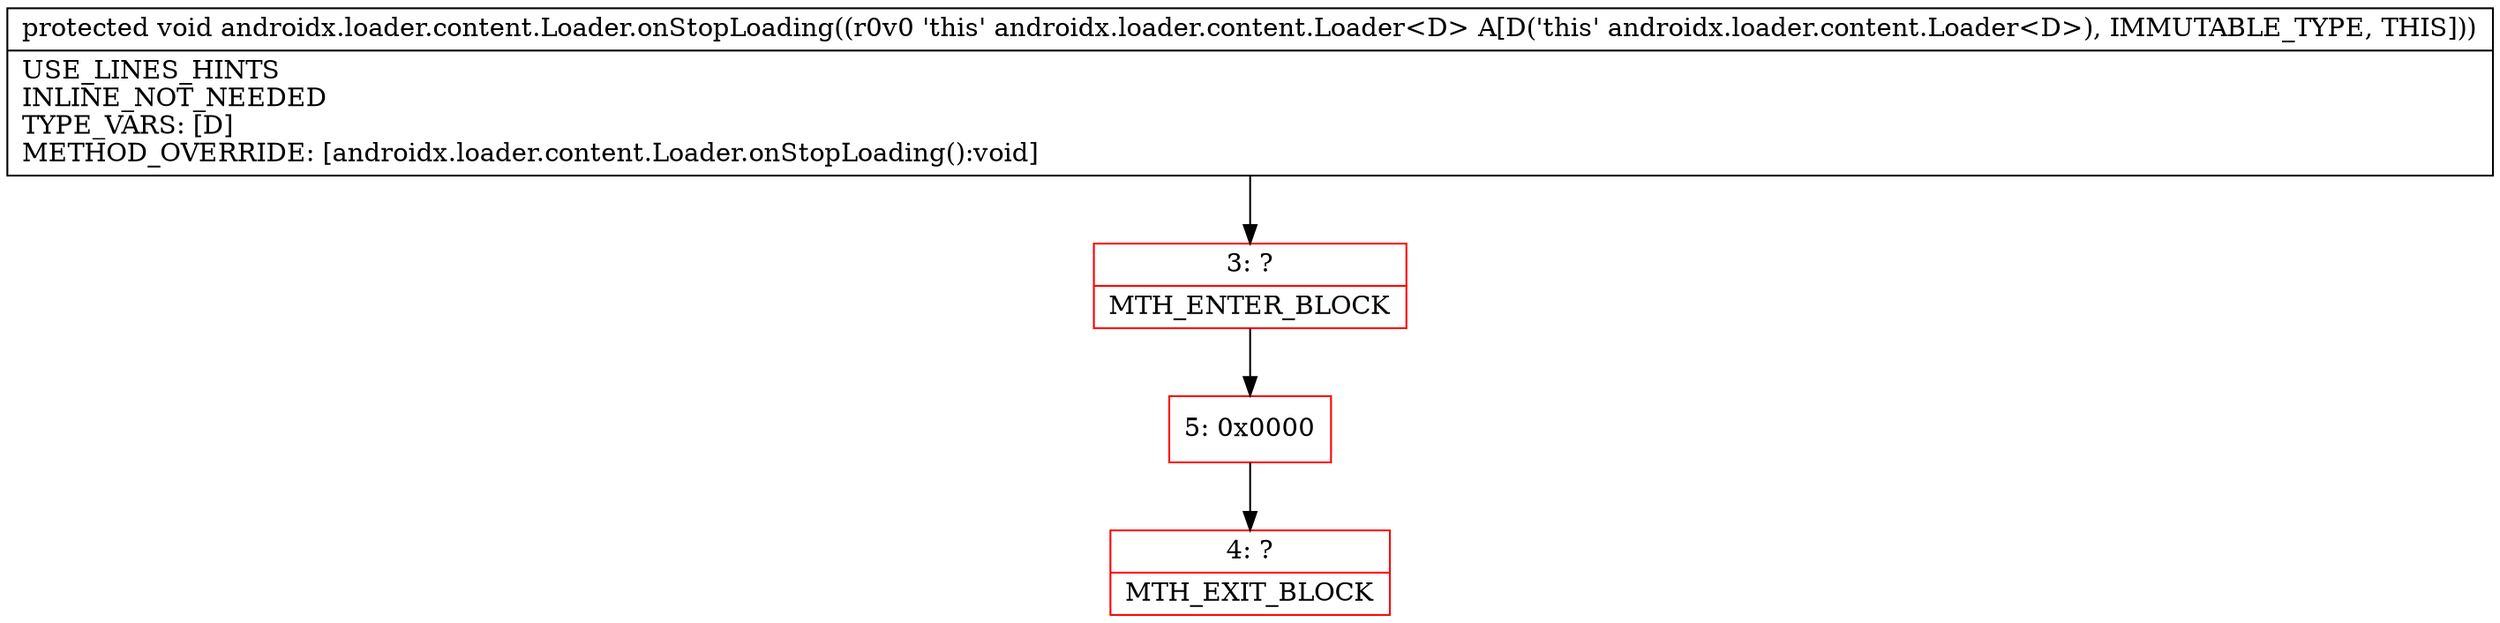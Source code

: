 digraph "CFG forandroidx.loader.content.Loader.onStopLoading()V" {
subgraph cluster_Region_578906095 {
label = "R(0)";
node [shape=record,color=blue];
}
Node_3 [shape=record,color=red,label="{3\:\ ?|MTH_ENTER_BLOCK\l}"];
Node_5 [shape=record,color=red,label="{5\:\ 0x0000}"];
Node_4 [shape=record,color=red,label="{4\:\ ?|MTH_EXIT_BLOCK\l}"];
MethodNode[shape=record,label="{protected void androidx.loader.content.Loader.onStopLoading((r0v0 'this' androidx.loader.content.Loader\<D\> A[D('this' androidx.loader.content.Loader\<D\>), IMMUTABLE_TYPE, THIS]))  | USE_LINES_HINTS\lINLINE_NOT_NEEDED\lTYPE_VARS: [D]\lMETHOD_OVERRIDE: [androidx.loader.content.Loader.onStopLoading():void]\l}"];
MethodNode -> Node_3;Node_3 -> Node_5;
Node_5 -> Node_4;
}


